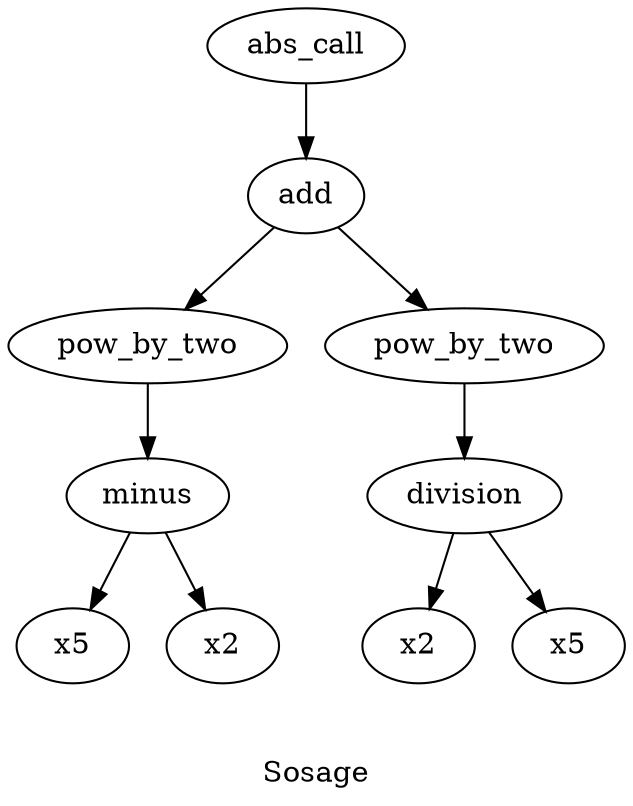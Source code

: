 digraph {
	graph [label="

Sosage"]
	0 [label=abs_call]
	0 -> 1
	1 [label=add]
	1 -> 2
	2 [label=pow_by_two]
	2 -> 3
	3 [label=minus]
	3 -> 4
	4 [label=x5]
	3 -> 5
	5 [label=x2]
	1 -> 6
	6 [label=pow_by_two]
	6 -> 7
	7 [label=division]
	7 -> 8
	8 [label=x2]
	7 -> 9
	9 [label=x5]
}
